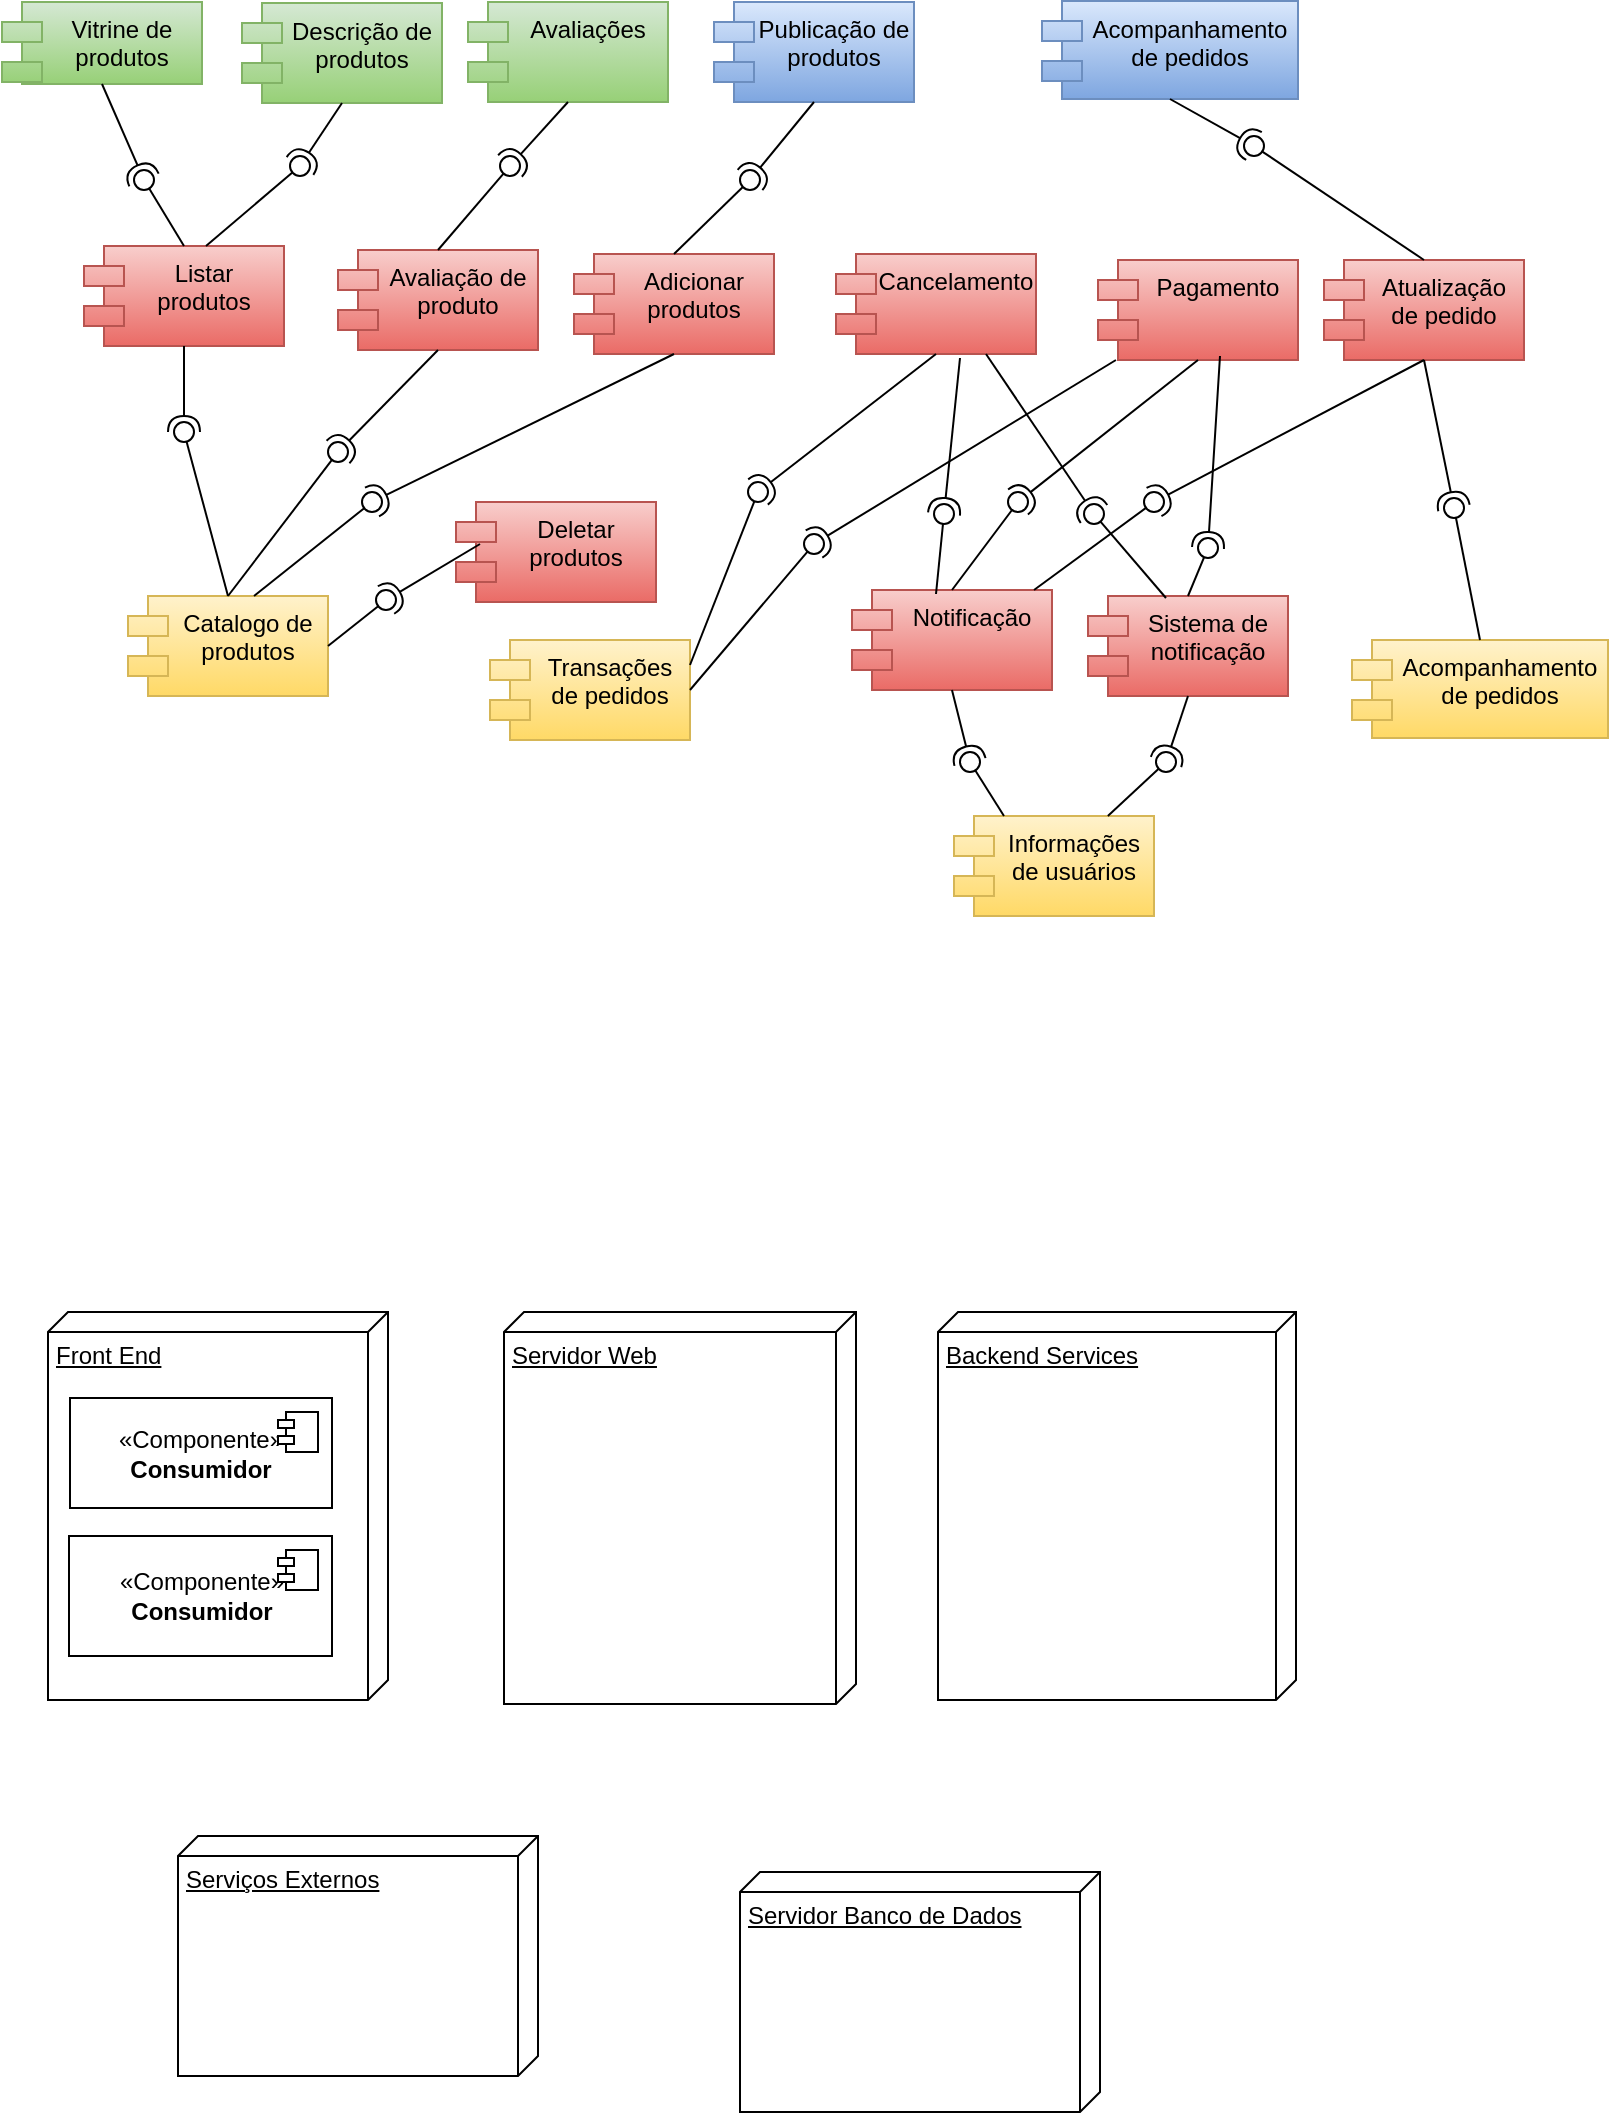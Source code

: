<mxfile version="24.7.16">
  <diagram name="Página-1" id="Q1GDpHMXebuc5FLrC5qu">
    <mxGraphModel dx="1354" dy="1000" grid="0" gridSize="10" guides="1" tooltips="1" connect="1" arrows="1" fold="1" page="0" pageScale="1" pageWidth="827" pageHeight="1169" math="0" shadow="0">
      <root>
        <mxCell id="0" />
        <mxCell id="1" parent="0" />
        <mxCell id="FEOklc6rQLizEAP5TzJY-3" value="Vitrine de produtos" style="shape=module;align=left;spacingLeft=20;align=center;verticalAlign=top;whiteSpace=wrap;html=1;fillColor=#d5e8d4;strokeColor=#82b366;gradientColor=#97d077;" parent="1" vertex="1">
          <mxGeometry x="-263" y="-15" width="100" height="41" as="geometry" />
        </mxCell>
        <mxCell id="FEOklc6rQLizEAP5TzJY-4" value="Descrição de produtos" style="shape=module;align=left;spacingLeft=20;align=center;verticalAlign=top;whiteSpace=wrap;html=1;fillColor=#d5e8d4;strokeColor=#82b366;gradientColor=#97d077;" parent="1" vertex="1">
          <mxGeometry x="-143" y="-14.5" width="100" height="50" as="geometry" />
        </mxCell>
        <mxCell id="FEOklc6rQLizEAP5TzJY-5" value="Avaliações" style="shape=module;align=left;spacingLeft=20;align=center;verticalAlign=top;whiteSpace=wrap;html=1;fillColor=#d5e8d4;strokeColor=#82b366;gradientColor=#97d077;" parent="1" vertex="1">
          <mxGeometry x="-30" y="-15" width="100" height="50" as="geometry" />
        </mxCell>
        <mxCell id="FEOklc6rQLizEAP5TzJY-6" value="Publicação de produtos" style="shape=module;align=left;spacingLeft=20;align=center;verticalAlign=top;whiteSpace=wrap;html=1;fillColor=#dae8fc;gradientColor=#7ea6e0;strokeColor=#6c8ebf;" parent="1" vertex="1">
          <mxGeometry x="93" y="-15" width="100" height="50" as="geometry" />
        </mxCell>
        <mxCell id="FEOklc6rQLizEAP5TzJY-7" value="Acompanhamento de pedidos&lt;div&gt;&lt;br&gt;&lt;/div&gt;" style="shape=module;align=left;spacingLeft=20;align=center;verticalAlign=top;whiteSpace=wrap;html=1;fillColor=#dae8fc;gradientColor=#7ea6e0;strokeColor=#6c8ebf;" parent="1" vertex="1">
          <mxGeometry x="257" y="-15.5" width="128" height="49" as="geometry" />
        </mxCell>
        <mxCell id="FEOklc6rQLizEAP5TzJY-8" value="Pagamento" style="shape=module;align=left;spacingLeft=20;align=center;verticalAlign=top;whiteSpace=wrap;html=1;fillColor=#f8cecc;gradientColor=#ea6b66;strokeColor=#b85450;" parent="1" vertex="1">
          <mxGeometry x="285" y="114" width="100" height="50" as="geometry" />
        </mxCell>
        <mxCell id="FEOklc6rQLizEAP5TzJY-9" value="Notificação" style="shape=module;align=left;spacingLeft=20;align=center;verticalAlign=top;whiteSpace=wrap;html=1;fillColor=#f8cecc;gradientColor=#ea6b66;strokeColor=#b85450;" parent="1" vertex="1">
          <mxGeometry x="162" y="279" width="100" height="50" as="geometry" />
        </mxCell>
        <mxCell id="FEOklc6rQLizEAP5TzJY-10" value="Cancelamento" style="shape=module;align=left;spacingLeft=20;align=center;verticalAlign=top;whiteSpace=wrap;html=1;fillColor=#f8cecc;gradientColor=#ea6b66;strokeColor=#b85450;" parent="1" vertex="1">
          <mxGeometry x="154" y="111" width="100" height="50" as="geometry" />
        </mxCell>
        <mxCell id="FEOklc6rQLizEAP5TzJY-11" value="Adicionar produtos" style="shape=module;align=left;spacingLeft=20;align=center;verticalAlign=top;whiteSpace=wrap;html=1;fillColor=#f8cecc;gradientColor=#ea6b66;strokeColor=#b85450;" parent="1" vertex="1">
          <mxGeometry x="23" y="111" width="100" height="50" as="geometry" />
        </mxCell>
        <mxCell id="FEOklc6rQLizEAP5TzJY-12" value="Listar produtos" style="shape=module;align=left;spacingLeft=20;align=center;verticalAlign=top;whiteSpace=wrap;html=1;fillColor=#f8cecc;gradientColor=#ea6b66;strokeColor=#b85450;" parent="1" vertex="1">
          <mxGeometry x="-222" y="107" width="100" height="50" as="geometry" />
        </mxCell>
        <mxCell id="FEOklc6rQLizEAP5TzJY-13" value="Deletar produtos" style="shape=module;align=left;spacingLeft=20;align=center;verticalAlign=top;whiteSpace=wrap;html=1;fillColor=#f8cecc;gradientColor=#ea6b66;strokeColor=#b85450;" parent="1" vertex="1">
          <mxGeometry x="-36" y="235" width="100" height="50" as="geometry" />
        </mxCell>
        <mxCell id="FEOklc6rQLizEAP5TzJY-16" value="Atualização de pedido" style="shape=module;align=left;spacingLeft=20;align=center;verticalAlign=top;whiteSpace=wrap;html=1;fillColor=#f8cecc;gradientColor=#ea6b66;strokeColor=#b85450;" parent="1" vertex="1">
          <mxGeometry x="398" y="114" width="100" height="50" as="geometry" />
        </mxCell>
        <mxCell id="FEOklc6rQLizEAP5TzJY-17" value="Avaliação de produto" style="shape=module;align=left;spacingLeft=20;align=center;verticalAlign=top;whiteSpace=wrap;html=1;fillColor=#f8cecc;gradientColor=#ea6b66;strokeColor=#b85450;" parent="1" vertex="1">
          <mxGeometry x="-95" y="109" width="100" height="50" as="geometry" />
        </mxCell>
        <mxCell id="FEOklc6rQLizEAP5TzJY-18" value="Sistema de notificação" style="shape=module;align=left;spacingLeft=20;align=center;verticalAlign=top;whiteSpace=wrap;html=1;fillColor=#f8cecc;gradientColor=#ea6b66;strokeColor=#b85450;" parent="1" vertex="1">
          <mxGeometry x="280" y="282" width="100" height="50" as="geometry" />
        </mxCell>
        <mxCell id="FEOklc6rQLizEAP5TzJY-19" value="Catalogo de produtos" style="shape=module;align=left;spacingLeft=20;align=center;verticalAlign=top;whiteSpace=wrap;html=1;fillColor=#fff2cc;gradientColor=#ffd966;strokeColor=#d6b656;" parent="1" vertex="1">
          <mxGeometry x="-200" y="282" width="100" height="50" as="geometry" />
        </mxCell>
        <mxCell id="FEOklc6rQLizEAP5TzJY-20" value="Informações de usuários" style="shape=module;align=left;spacingLeft=20;align=center;verticalAlign=top;whiteSpace=wrap;html=1;fillColor=#fff2cc;gradientColor=#ffd966;strokeColor=#d6b656;" parent="1" vertex="1">
          <mxGeometry x="213" y="392" width="100" height="50" as="geometry" />
        </mxCell>
        <mxCell id="FEOklc6rQLizEAP5TzJY-21" value="Transações de pedidos" style="shape=module;align=left;spacingLeft=20;align=center;verticalAlign=top;whiteSpace=wrap;html=1;fillColor=#fff2cc;gradientColor=#ffd966;strokeColor=#d6b656;" parent="1" vertex="1">
          <mxGeometry x="-19" y="304" width="100" height="50" as="geometry" />
        </mxCell>
        <mxCell id="FEOklc6rQLizEAP5TzJY-39" value="" style="rounded=0;orthogonalLoop=1;jettySize=auto;html=1;endArrow=halfCircle;endFill=0;endSize=6;strokeWidth=1;sketch=0;exitX=0.5;exitY=1;exitDx=0;exitDy=0;" parent="1" source="FEOklc6rQLizEAP5TzJY-3" target="FEOklc6rQLizEAP5TzJY-41" edge="1">
          <mxGeometry relative="1" as="geometry">
            <mxPoint x="-141" y="72" as="sourcePoint" />
          </mxGeometry>
        </mxCell>
        <mxCell id="FEOklc6rQLizEAP5TzJY-40" value="" style="rounded=0;orthogonalLoop=1;jettySize=auto;html=1;endArrow=oval;endFill=0;sketch=0;sourcePerimeterSpacing=0;targetPerimeterSpacing=0;endSize=10;exitX=0.5;exitY=0;exitDx=0;exitDy=0;" parent="1" source="FEOklc6rQLizEAP5TzJY-12" target="FEOklc6rQLizEAP5TzJY-41" edge="1">
          <mxGeometry relative="1" as="geometry">
            <mxPoint x="-181" y="72" as="sourcePoint" />
          </mxGeometry>
        </mxCell>
        <mxCell id="FEOklc6rQLizEAP5TzJY-41" value="" style="ellipse;whiteSpace=wrap;html=1;align=center;aspect=fixed;fillColor=none;strokeColor=none;resizable=0;perimeter=centerPerimeter;rotatable=0;allowArrows=0;points=[];outlineConnect=1;" parent="1" vertex="1">
          <mxGeometry x="-197" y="69" width="10" height="10" as="geometry" />
        </mxCell>
        <mxCell id="FEOklc6rQLizEAP5TzJY-42" value="" style="rounded=0;orthogonalLoop=1;jettySize=auto;html=1;endArrow=halfCircle;endFill=0;endSize=6;strokeWidth=1;sketch=0;exitX=0.5;exitY=1;exitDx=0;exitDy=0;" parent="1" source="FEOklc6rQLizEAP5TzJY-4" target="FEOklc6rQLizEAP5TzJY-44" edge="1">
          <mxGeometry relative="1" as="geometry">
            <mxPoint x="-67" y="94" as="sourcePoint" />
          </mxGeometry>
        </mxCell>
        <mxCell id="FEOklc6rQLizEAP5TzJY-43" value="" style="rounded=0;orthogonalLoop=1;jettySize=auto;html=1;endArrow=oval;endFill=0;sketch=0;sourcePerimeterSpacing=0;targetPerimeterSpacing=0;endSize=10;exitX=0.61;exitY=0;exitDx=0;exitDy=0;exitPerimeter=0;" parent="1" target="FEOklc6rQLizEAP5TzJY-44" edge="1" source="FEOklc6rQLizEAP5TzJY-12">
          <mxGeometry relative="1" as="geometry">
            <mxPoint x="-163" y="121" as="sourcePoint" />
          </mxGeometry>
        </mxCell>
        <mxCell id="FEOklc6rQLizEAP5TzJY-44" value="" style="ellipse;whiteSpace=wrap;html=1;align=center;aspect=fixed;fillColor=none;strokeColor=none;resizable=0;perimeter=centerPerimeter;rotatable=0;allowArrows=0;points=[];outlineConnect=1;" parent="1" vertex="1">
          <mxGeometry x="-119" y="62" width="10" height="10" as="geometry" />
        </mxCell>
        <mxCell id="FEOklc6rQLizEAP5TzJY-45" value="" style="rounded=0;orthogonalLoop=1;jettySize=auto;html=1;endArrow=halfCircle;endFill=0;endSize=6;strokeWidth=1;sketch=0;exitX=0.5;exitY=1;exitDx=0;exitDy=0;" parent="1" source="FEOklc6rQLizEAP5TzJY-5" target="FEOklc6rQLizEAP5TzJY-47" edge="1">
          <mxGeometry relative="1" as="geometry">
            <mxPoint x="104" y="65" as="sourcePoint" />
          </mxGeometry>
        </mxCell>
        <mxCell id="FEOklc6rQLizEAP5TzJY-46" value="" style="rounded=0;orthogonalLoop=1;jettySize=auto;html=1;endArrow=oval;endFill=0;sketch=0;sourcePerimeterSpacing=0;targetPerimeterSpacing=0;endSize=10;exitX=0.5;exitY=0;exitDx=0;exitDy=0;" parent="1" source="FEOklc6rQLizEAP5TzJY-17" target="FEOklc6rQLizEAP5TzJY-47" edge="1">
          <mxGeometry relative="1" as="geometry">
            <mxPoint x="64" y="65" as="sourcePoint" />
          </mxGeometry>
        </mxCell>
        <mxCell id="FEOklc6rQLizEAP5TzJY-47" value="" style="ellipse;whiteSpace=wrap;html=1;align=center;aspect=fixed;fillColor=none;strokeColor=none;resizable=0;perimeter=centerPerimeter;rotatable=0;allowArrows=0;points=[];outlineConnect=1;" parent="1" vertex="1">
          <mxGeometry x="-14" y="62" width="10" height="10" as="geometry" />
        </mxCell>
        <mxCell id="FEOklc6rQLizEAP5TzJY-48" value="" style="rounded=0;orthogonalLoop=1;jettySize=auto;html=1;endArrow=halfCircle;endFill=0;endSize=6;strokeWidth=1;sketch=0;exitX=0.5;exitY=1;exitDx=0;exitDy=0;" parent="1" source="FEOklc6rQLizEAP5TzJY-6" target="FEOklc6rQLizEAP5TzJY-50" edge="1">
          <mxGeometry relative="1" as="geometry">
            <mxPoint x="222" y="64.5" as="sourcePoint" />
          </mxGeometry>
        </mxCell>
        <mxCell id="FEOklc6rQLizEAP5TzJY-49" value="" style="rounded=0;orthogonalLoop=1;jettySize=auto;html=1;endArrow=oval;endFill=0;sketch=0;sourcePerimeterSpacing=0;targetPerimeterSpacing=0;endSize=10;exitX=0.5;exitY=0;exitDx=0;exitDy=0;" parent="1" source="FEOklc6rQLizEAP5TzJY-11" target="FEOklc6rQLizEAP5TzJY-50" edge="1">
          <mxGeometry relative="1" as="geometry">
            <mxPoint x="182" y="64.5" as="sourcePoint" />
          </mxGeometry>
        </mxCell>
        <mxCell id="FEOklc6rQLizEAP5TzJY-50" value="" style="ellipse;whiteSpace=wrap;html=1;align=center;aspect=fixed;fillColor=none;strokeColor=none;resizable=0;perimeter=centerPerimeter;rotatable=0;allowArrows=0;points=[];outlineConnect=1;" parent="1" vertex="1">
          <mxGeometry x="106" y="69" width="10" height="10" as="geometry" />
        </mxCell>
        <mxCell id="FEOklc6rQLizEAP5TzJY-54" value="" style="rounded=0;orthogonalLoop=1;jettySize=auto;html=1;endArrow=halfCircle;endFill=0;endSize=6;strokeWidth=1;sketch=0;exitX=0.5;exitY=1;exitDx=0;exitDy=0;" parent="1" source="FEOklc6rQLizEAP5TzJY-7" target="FEOklc6rQLizEAP5TzJY-56" edge="1">
          <mxGeometry relative="1" as="geometry">
            <mxPoint x="518" y="58" as="sourcePoint" />
          </mxGeometry>
        </mxCell>
        <mxCell id="FEOklc6rQLizEAP5TzJY-55" value="" style="rounded=0;orthogonalLoop=1;jettySize=auto;html=1;endArrow=oval;endFill=0;sketch=0;sourcePerimeterSpacing=0;targetPerimeterSpacing=0;endSize=10;exitX=0.5;exitY=0;exitDx=0;exitDy=0;" parent="1" source="FEOklc6rQLizEAP5TzJY-16" target="FEOklc6rQLizEAP5TzJY-56" edge="1">
          <mxGeometry relative="1" as="geometry">
            <mxPoint x="478" y="58" as="sourcePoint" />
          </mxGeometry>
        </mxCell>
        <mxCell id="FEOklc6rQLizEAP5TzJY-56" value="" style="ellipse;whiteSpace=wrap;html=1;align=center;aspect=fixed;fillColor=none;strokeColor=none;resizable=0;perimeter=centerPerimeter;rotatable=0;allowArrows=0;points=[];outlineConnect=1;" parent="1" vertex="1">
          <mxGeometry x="358" y="52" width="10" height="10" as="geometry" />
        </mxCell>
        <mxCell id="FEOklc6rQLizEAP5TzJY-57" value="" style="rounded=0;orthogonalLoop=1;jettySize=auto;html=1;endArrow=halfCircle;endFill=0;endSize=6;strokeWidth=1;sketch=0;exitX=0.5;exitY=1;exitDx=0;exitDy=0;" parent="1" target="FEOklc6rQLizEAP5TzJY-59" edge="1" source="FEOklc6rQLizEAP5TzJY-12">
          <mxGeometry relative="1" as="geometry">
            <mxPoint x="-158" y="195" as="sourcePoint" />
          </mxGeometry>
        </mxCell>
        <mxCell id="FEOklc6rQLizEAP5TzJY-58" value="" style="rounded=0;orthogonalLoop=1;jettySize=auto;html=1;endArrow=oval;endFill=0;sketch=0;sourcePerimeterSpacing=0;targetPerimeterSpacing=0;endSize=10;exitX=0.5;exitY=0;exitDx=0;exitDy=0;" parent="1" source="FEOklc6rQLizEAP5TzJY-19" target="FEOklc6rQLizEAP5TzJY-59" edge="1">
          <mxGeometry relative="1" as="geometry">
            <mxPoint x="-169" y="236" as="sourcePoint" />
          </mxGeometry>
        </mxCell>
        <mxCell id="FEOklc6rQLizEAP5TzJY-59" value="" style="ellipse;whiteSpace=wrap;html=1;align=center;aspect=fixed;fillColor=none;strokeColor=none;resizable=0;perimeter=centerPerimeter;rotatable=0;allowArrows=0;points=[];outlineConnect=1;" parent="1" vertex="1">
          <mxGeometry x="-177" y="195" width="10" height="10" as="geometry" />
        </mxCell>
        <mxCell id="FEOklc6rQLizEAP5TzJY-60" value="" style="rounded=0;orthogonalLoop=1;jettySize=auto;html=1;endArrow=halfCircle;endFill=0;endSize=6;strokeWidth=1;sketch=0;exitX=0.5;exitY=1;exitDx=0;exitDy=0;" parent="1" source="FEOklc6rQLizEAP5TzJY-11" target="FEOklc6rQLizEAP5TzJY-62" edge="1">
          <mxGeometry relative="1" as="geometry">
            <mxPoint x="213" y="215" as="sourcePoint" />
          </mxGeometry>
        </mxCell>
        <mxCell id="FEOklc6rQLizEAP5TzJY-61" value="" style="rounded=0;orthogonalLoop=1;jettySize=auto;html=1;endArrow=oval;endFill=0;sketch=0;sourcePerimeterSpacing=0;targetPerimeterSpacing=0;endSize=10;exitX=0.63;exitY=0;exitDx=0;exitDy=0;exitPerimeter=0;" parent="1" source="FEOklc6rQLizEAP5TzJY-19" target="FEOklc6rQLizEAP5TzJY-62" edge="1">
          <mxGeometry relative="1" as="geometry">
            <mxPoint x="176" y="222" as="sourcePoint" />
          </mxGeometry>
        </mxCell>
        <mxCell id="FEOklc6rQLizEAP5TzJY-62" value="" style="ellipse;whiteSpace=wrap;html=1;align=center;aspect=fixed;fillColor=none;strokeColor=none;resizable=0;perimeter=centerPerimeter;rotatable=0;allowArrows=0;points=[];outlineConnect=1;" parent="1" vertex="1">
          <mxGeometry x="-83" y="230" width="10" height="10" as="geometry" />
        </mxCell>
        <mxCell id="FEOklc6rQLizEAP5TzJY-63" value="" style="rounded=0;orthogonalLoop=1;jettySize=auto;html=1;endArrow=halfCircle;endFill=0;endSize=6;strokeWidth=1;sketch=0;exitX=0.12;exitY=0.42;exitDx=0;exitDy=0;exitPerimeter=0;" parent="1" source="FEOklc6rQLizEAP5TzJY-13" target="FEOklc6rQLizEAP5TzJY-65" edge="1">
          <mxGeometry relative="1" as="geometry">
            <mxPoint x="216" y="222" as="sourcePoint" />
          </mxGeometry>
        </mxCell>
        <mxCell id="FEOklc6rQLizEAP5TzJY-64" value="" style="rounded=0;orthogonalLoop=1;jettySize=auto;html=1;endArrow=oval;endFill=0;sketch=0;sourcePerimeterSpacing=0;targetPerimeterSpacing=0;endSize=10;exitX=1;exitY=0.5;exitDx=0;exitDy=0;" parent="1" source="FEOklc6rQLizEAP5TzJY-19" target="FEOklc6rQLizEAP5TzJY-65" edge="1">
          <mxGeometry relative="1" as="geometry">
            <mxPoint x="176" y="222" as="sourcePoint" />
          </mxGeometry>
        </mxCell>
        <mxCell id="FEOklc6rQLizEAP5TzJY-65" value="" style="ellipse;whiteSpace=wrap;html=1;align=center;aspect=fixed;fillColor=none;strokeColor=none;resizable=0;perimeter=centerPerimeter;rotatable=0;allowArrows=0;points=[];outlineConnect=1;" parent="1" vertex="1">
          <mxGeometry x="-76" y="279" width="10" height="10" as="geometry" />
        </mxCell>
        <mxCell id="FEOklc6rQLizEAP5TzJY-66" value="" style="rounded=0;orthogonalLoop=1;jettySize=auto;html=1;endArrow=halfCircle;endFill=0;endSize=6;strokeWidth=1;sketch=0;" parent="1" source="FEOklc6rQLizEAP5TzJY-8" target="FEOklc6rQLizEAP5TzJY-68" edge="1">
          <mxGeometry relative="1" as="geometry">
            <mxPoint x="177" y="184" as="sourcePoint" />
          </mxGeometry>
        </mxCell>
        <mxCell id="FEOklc6rQLizEAP5TzJY-67" value="" style="rounded=0;orthogonalLoop=1;jettySize=auto;html=1;endArrow=oval;endFill=0;sketch=0;sourcePerimeterSpacing=0;targetPerimeterSpacing=0;endSize=10;exitX=1;exitY=0.5;exitDx=0;exitDy=0;" parent="1" source="FEOklc6rQLizEAP5TzJY-21" target="FEOklc6rQLizEAP5TzJY-68" edge="1">
          <mxGeometry relative="1" as="geometry">
            <mxPoint x="47" y="328" as="sourcePoint" />
          </mxGeometry>
        </mxCell>
        <mxCell id="FEOklc6rQLizEAP5TzJY-68" value="" style="ellipse;whiteSpace=wrap;html=1;align=center;aspect=fixed;fillColor=none;strokeColor=none;resizable=0;perimeter=centerPerimeter;rotatable=0;allowArrows=0;points=[];outlineConnect=1;" parent="1" vertex="1">
          <mxGeometry x="138" y="251" width="10" height="10" as="geometry" />
        </mxCell>
        <mxCell id="FEOklc6rQLizEAP5TzJY-69" value="" style="rounded=0;orthogonalLoop=1;jettySize=auto;html=1;endArrow=halfCircle;endFill=0;endSize=6;strokeWidth=1;sketch=0;exitX=0.5;exitY=1;exitDx=0;exitDy=0;" parent="1" source="FEOklc6rQLizEAP5TzJY-10" target="FEOklc6rQLizEAP5TzJY-71" edge="1">
          <mxGeometry relative="1" as="geometry">
            <mxPoint x="216" y="222" as="sourcePoint" />
          </mxGeometry>
        </mxCell>
        <mxCell id="FEOklc6rQLizEAP5TzJY-70" value="" style="rounded=0;orthogonalLoop=1;jettySize=auto;html=1;endArrow=oval;endFill=0;sketch=0;sourcePerimeterSpacing=0;targetPerimeterSpacing=0;endSize=10;exitX=1;exitY=0.25;exitDx=0;exitDy=0;" parent="1" source="FEOklc6rQLizEAP5TzJY-21" target="FEOklc6rQLizEAP5TzJY-71" edge="1">
          <mxGeometry relative="1" as="geometry">
            <mxPoint x="176" y="222" as="sourcePoint" />
          </mxGeometry>
        </mxCell>
        <mxCell id="FEOklc6rQLizEAP5TzJY-71" value="" style="ellipse;whiteSpace=wrap;html=1;align=center;aspect=fixed;fillColor=none;strokeColor=none;resizable=0;perimeter=centerPerimeter;rotatable=0;allowArrows=0;points=[];outlineConnect=1;" parent="1" vertex="1">
          <mxGeometry x="110" y="225" width="10" height="10" as="geometry" />
        </mxCell>
        <mxCell id="FEOklc6rQLizEAP5TzJY-72" value="" style="rounded=0;orthogonalLoop=1;jettySize=auto;html=1;endArrow=halfCircle;endFill=0;endSize=6;strokeWidth=1;sketch=0;exitX=0.5;exitY=1;exitDx=0;exitDy=0;" parent="1" source="FEOklc6rQLizEAP5TzJY-17" target="FEOklc6rQLizEAP5TzJY-74" edge="1">
          <mxGeometry relative="1" as="geometry">
            <mxPoint x="216" y="224" as="sourcePoint" />
          </mxGeometry>
        </mxCell>
        <mxCell id="FEOklc6rQLizEAP5TzJY-73" value="" style="rounded=0;orthogonalLoop=1;jettySize=auto;html=1;endArrow=oval;endFill=0;sketch=0;sourcePerimeterSpacing=0;targetPerimeterSpacing=0;endSize=10;exitX=0.5;exitY=0;exitDx=0;exitDy=0;" parent="1" source="FEOklc6rQLizEAP5TzJY-19" target="FEOklc6rQLizEAP5TzJY-74" edge="1">
          <mxGeometry relative="1" as="geometry">
            <mxPoint x="176" y="224" as="sourcePoint" />
          </mxGeometry>
        </mxCell>
        <mxCell id="FEOklc6rQLizEAP5TzJY-74" value="" style="ellipse;whiteSpace=wrap;html=1;align=center;aspect=fixed;fillColor=none;strokeColor=none;resizable=0;perimeter=centerPerimeter;rotatable=0;allowArrows=0;points=[];outlineConnect=1;" parent="1" vertex="1">
          <mxGeometry x="-100" y="205" width="10" height="10" as="geometry" />
        </mxCell>
        <mxCell id="FEOklc6rQLizEAP5TzJY-75" value="" style="rounded=0;orthogonalLoop=1;jettySize=auto;html=1;endArrow=halfCircle;endFill=0;endSize=6;strokeWidth=1;sketch=0;exitX=0.5;exitY=1;exitDx=0;exitDy=0;" parent="1" source="FEOklc6rQLizEAP5TzJY-18" target="FEOklc6rQLizEAP5TzJY-77" edge="1">
          <mxGeometry relative="1" as="geometry">
            <mxPoint x="216" y="224" as="sourcePoint" />
          </mxGeometry>
        </mxCell>
        <mxCell id="FEOklc6rQLizEAP5TzJY-76" value="" style="rounded=0;orthogonalLoop=1;jettySize=auto;html=1;endArrow=oval;endFill=0;sketch=0;sourcePerimeterSpacing=0;targetPerimeterSpacing=0;endSize=10;" parent="1" source="FEOklc6rQLizEAP5TzJY-20" target="FEOklc6rQLizEAP5TzJY-77" edge="1">
          <mxGeometry relative="1" as="geometry">
            <mxPoint x="176" y="224" as="sourcePoint" />
          </mxGeometry>
        </mxCell>
        <mxCell id="FEOklc6rQLizEAP5TzJY-77" value="" style="ellipse;whiteSpace=wrap;html=1;align=center;aspect=fixed;fillColor=none;strokeColor=none;resizable=0;perimeter=centerPerimeter;rotatable=0;allowArrows=0;points=[];outlineConnect=1;" parent="1" vertex="1">
          <mxGeometry x="314" y="360" width="10" height="10" as="geometry" />
        </mxCell>
        <mxCell id="FEOklc6rQLizEAP5TzJY-78" value="" style="rounded=0;orthogonalLoop=1;jettySize=auto;html=1;endArrow=halfCircle;endFill=0;endSize=6;strokeWidth=1;sketch=0;exitX=0.61;exitY=0.96;exitDx=0;exitDy=0;exitPerimeter=0;" parent="1" source="FEOklc6rQLizEAP5TzJY-8" target="FEOklc6rQLizEAP5TzJY-80" edge="1">
          <mxGeometry relative="1" as="geometry">
            <mxPoint x="216" y="224" as="sourcePoint" />
          </mxGeometry>
        </mxCell>
        <mxCell id="FEOklc6rQLizEAP5TzJY-79" value="" style="rounded=0;orthogonalLoop=1;jettySize=auto;html=1;endArrow=oval;endFill=0;sketch=0;sourcePerimeterSpacing=0;targetPerimeterSpacing=0;endSize=10;exitX=0.5;exitY=0;exitDx=0;exitDy=0;" parent="1" source="FEOklc6rQLizEAP5TzJY-18" target="FEOklc6rQLizEAP5TzJY-80" edge="1">
          <mxGeometry relative="1" as="geometry">
            <mxPoint x="176" y="224" as="sourcePoint" />
          </mxGeometry>
        </mxCell>
        <mxCell id="FEOklc6rQLizEAP5TzJY-80" value="" style="ellipse;whiteSpace=wrap;html=1;align=center;aspect=fixed;fillColor=none;strokeColor=none;resizable=0;perimeter=centerPerimeter;rotatable=0;allowArrows=0;points=[];outlineConnect=1;" parent="1" vertex="1">
          <mxGeometry x="335" y="253" width="10" height="10" as="geometry" />
        </mxCell>
        <mxCell id="FEOklc6rQLizEAP5TzJY-81" value="" style="rounded=0;orthogonalLoop=1;jettySize=auto;html=1;endArrow=halfCircle;endFill=0;endSize=6;strokeWidth=1;sketch=0;exitX=0.75;exitY=1;exitDx=0;exitDy=0;" parent="1" source="FEOklc6rQLizEAP5TzJY-10" target="FEOklc6rQLizEAP5TzJY-83" edge="1">
          <mxGeometry relative="1" as="geometry">
            <mxPoint x="216" y="224" as="sourcePoint" />
          </mxGeometry>
        </mxCell>
        <mxCell id="FEOklc6rQLizEAP5TzJY-82" value="" style="rounded=0;orthogonalLoop=1;jettySize=auto;html=1;endArrow=oval;endFill=0;sketch=0;sourcePerimeterSpacing=0;targetPerimeterSpacing=0;endSize=10;exitX=0.39;exitY=0.02;exitDx=0;exitDy=0;exitPerimeter=0;" parent="1" source="FEOklc6rQLizEAP5TzJY-18" target="FEOklc6rQLizEAP5TzJY-83" edge="1">
          <mxGeometry relative="1" as="geometry">
            <mxPoint x="176" y="224" as="sourcePoint" />
          </mxGeometry>
        </mxCell>
        <mxCell id="FEOklc6rQLizEAP5TzJY-83" value="" style="ellipse;whiteSpace=wrap;html=1;align=center;aspect=fixed;fillColor=none;strokeColor=none;resizable=0;perimeter=centerPerimeter;rotatable=0;allowArrows=0;points=[];outlineConnect=1;" parent="1" vertex="1">
          <mxGeometry x="278" y="236" width="10" height="10" as="geometry" />
        </mxCell>
        <mxCell id="FEOklc6rQLizEAP5TzJY-87" value="" style="rounded=0;orthogonalLoop=1;jettySize=auto;html=1;endArrow=halfCircle;endFill=0;endSize=6;strokeWidth=1;sketch=0;exitX=0.5;exitY=1;exitDx=0;exitDy=0;" parent="1" source="FEOklc6rQLizEAP5TzJY-9" target="FEOklc6rQLizEAP5TzJY-89" edge="1">
          <mxGeometry relative="1" as="geometry">
            <mxPoint x="110" y="253" as="sourcePoint" />
          </mxGeometry>
        </mxCell>
        <mxCell id="FEOklc6rQLizEAP5TzJY-88" value="" style="rounded=0;orthogonalLoop=1;jettySize=auto;html=1;endArrow=oval;endFill=0;sketch=0;sourcePerimeterSpacing=0;targetPerimeterSpacing=0;endSize=10;exitX=0.25;exitY=0;exitDx=0;exitDy=0;" parent="1" source="FEOklc6rQLizEAP5TzJY-20" target="FEOklc6rQLizEAP5TzJY-89" edge="1">
          <mxGeometry relative="1" as="geometry">
            <mxPoint x="70" y="253" as="sourcePoint" />
          </mxGeometry>
        </mxCell>
        <mxCell id="FEOklc6rQLizEAP5TzJY-89" value="" style="ellipse;whiteSpace=wrap;html=1;align=center;aspect=fixed;fillColor=none;strokeColor=none;resizable=0;perimeter=centerPerimeter;rotatable=0;allowArrows=0;points=[];outlineConnect=1;" parent="1" vertex="1">
          <mxGeometry x="216" y="360" width="10" height="10" as="geometry" />
        </mxCell>
        <mxCell id="FEOklc6rQLizEAP5TzJY-90" value="" style="rounded=0;orthogonalLoop=1;jettySize=auto;html=1;endArrow=halfCircle;endFill=0;endSize=6;strokeWidth=1;sketch=0;exitX=0.5;exitY=1;exitDx=0;exitDy=0;" parent="1" source="FEOklc6rQLizEAP5TzJY-8" target="FEOklc6rQLizEAP5TzJY-92" edge="1">
          <mxGeometry relative="1" as="geometry">
            <mxPoint x="110" y="253" as="sourcePoint" />
          </mxGeometry>
        </mxCell>
        <mxCell id="FEOklc6rQLizEAP5TzJY-91" value="" style="rounded=0;orthogonalLoop=1;jettySize=auto;html=1;endArrow=oval;endFill=0;sketch=0;sourcePerimeterSpacing=0;targetPerimeterSpacing=0;endSize=10;exitX=0.5;exitY=0;exitDx=0;exitDy=0;" parent="1" source="FEOklc6rQLizEAP5TzJY-9" target="FEOklc6rQLizEAP5TzJY-92" edge="1">
          <mxGeometry relative="1" as="geometry">
            <mxPoint x="70" y="253" as="sourcePoint" />
          </mxGeometry>
        </mxCell>
        <mxCell id="FEOklc6rQLizEAP5TzJY-92" value="" style="ellipse;whiteSpace=wrap;html=1;align=center;aspect=fixed;fillColor=none;strokeColor=none;resizable=0;perimeter=centerPerimeter;rotatable=0;allowArrows=0;points=[];outlineConnect=1;" parent="1" vertex="1">
          <mxGeometry x="240" y="230" width="10" height="10" as="geometry" />
        </mxCell>
        <mxCell id="-LfRWELSsx1RldstCh8m-2" value="Acompanhamento de pedidos&lt;div&gt;&lt;br&gt;&lt;/div&gt;" style="shape=module;align=left;spacingLeft=20;align=center;verticalAlign=top;whiteSpace=wrap;html=1;fillColor=#fff2cc;gradientColor=#ffd966;strokeColor=#d6b656;" vertex="1" parent="1">
          <mxGeometry x="412" y="304" width="128" height="49" as="geometry" />
        </mxCell>
        <mxCell id="-LfRWELSsx1RldstCh8m-3" value="" style="rounded=0;orthogonalLoop=1;jettySize=auto;html=1;endArrow=halfCircle;endFill=0;endSize=6;strokeWidth=1;sketch=0;exitX=0.5;exitY=1;exitDx=0;exitDy=0;" edge="1" target="-LfRWELSsx1RldstCh8m-5" parent="1" source="FEOklc6rQLizEAP5TzJY-16">
          <mxGeometry relative="1" as="geometry">
            <mxPoint x="127" y="263" as="sourcePoint" />
          </mxGeometry>
        </mxCell>
        <mxCell id="-LfRWELSsx1RldstCh8m-4" value="" style="rounded=0;orthogonalLoop=1;jettySize=auto;html=1;endArrow=oval;endFill=0;sketch=0;sourcePerimeterSpacing=0;targetPerimeterSpacing=0;endSize=10;exitX=0.5;exitY=0;exitDx=0;exitDy=0;" edge="1" target="-LfRWELSsx1RldstCh8m-5" parent="1" source="-LfRWELSsx1RldstCh8m-2">
          <mxGeometry relative="1" as="geometry">
            <mxPoint x="87" y="263" as="sourcePoint" />
          </mxGeometry>
        </mxCell>
        <mxCell id="-LfRWELSsx1RldstCh8m-5" value="" style="ellipse;whiteSpace=wrap;html=1;align=center;aspect=fixed;fillColor=none;strokeColor=none;resizable=0;perimeter=centerPerimeter;rotatable=0;allowArrows=0;points=[];outlineConnect=1;" vertex="1" parent="1">
          <mxGeometry x="458" y="233" width="10" height="10" as="geometry" />
        </mxCell>
        <mxCell id="-LfRWELSsx1RldstCh8m-6" value="" style="rounded=0;orthogonalLoop=1;jettySize=auto;html=1;endArrow=halfCircle;endFill=0;endSize=6;strokeWidth=1;sketch=0;exitX=0.62;exitY=1.04;exitDx=0;exitDy=0;exitPerimeter=0;" edge="1" target="-LfRWELSsx1RldstCh8m-8" parent="1" source="FEOklc6rQLizEAP5TzJY-10">
          <mxGeometry relative="1" as="geometry">
            <mxPoint x="127" y="163" as="sourcePoint" />
          </mxGeometry>
        </mxCell>
        <mxCell id="-LfRWELSsx1RldstCh8m-7" value="" style="rounded=0;orthogonalLoop=1;jettySize=auto;html=1;endArrow=oval;endFill=0;sketch=0;sourcePerimeterSpacing=0;targetPerimeterSpacing=0;endSize=10;exitX=0.42;exitY=0.04;exitDx=0;exitDy=0;exitPerimeter=0;" edge="1" target="-LfRWELSsx1RldstCh8m-8" parent="1" source="FEOklc6rQLizEAP5TzJY-9">
          <mxGeometry relative="1" as="geometry">
            <mxPoint x="87" y="163" as="sourcePoint" />
          </mxGeometry>
        </mxCell>
        <mxCell id="-LfRWELSsx1RldstCh8m-8" value="" style="ellipse;whiteSpace=wrap;html=1;align=center;aspect=fixed;fillColor=none;strokeColor=none;resizable=0;perimeter=centerPerimeter;rotatable=0;allowArrows=0;points=[];outlineConnect=1;" vertex="1" parent="1">
          <mxGeometry x="203" y="236" width="10" height="10" as="geometry" />
        </mxCell>
        <mxCell id="-LfRWELSsx1RldstCh8m-9" value="" style="rounded=0;orthogonalLoop=1;jettySize=auto;html=1;endArrow=halfCircle;endFill=0;endSize=6;strokeWidth=1;sketch=0;exitX=0.5;exitY=1;exitDx=0;exitDy=0;" edge="1" target="-LfRWELSsx1RldstCh8m-11" parent="1" source="FEOklc6rQLizEAP5TzJY-16">
          <mxGeometry relative="1" as="geometry">
            <mxPoint x="127" y="163" as="sourcePoint" />
          </mxGeometry>
        </mxCell>
        <mxCell id="-LfRWELSsx1RldstCh8m-10" value="" style="rounded=0;orthogonalLoop=1;jettySize=auto;html=1;endArrow=oval;endFill=0;sketch=0;sourcePerimeterSpacing=0;targetPerimeterSpacing=0;endSize=10;exitX=0.91;exitY=0;exitDx=0;exitDy=0;exitPerimeter=0;" edge="1" target="-LfRWELSsx1RldstCh8m-11" parent="1" source="FEOklc6rQLizEAP5TzJY-9">
          <mxGeometry relative="1" as="geometry">
            <mxPoint x="87" y="163" as="sourcePoint" />
          </mxGeometry>
        </mxCell>
        <mxCell id="-LfRWELSsx1RldstCh8m-11" value="" style="ellipse;whiteSpace=wrap;html=1;align=center;aspect=fixed;fillColor=none;strokeColor=none;resizable=0;perimeter=centerPerimeter;rotatable=0;allowArrows=0;points=[];outlineConnect=1;" vertex="1" parent="1">
          <mxGeometry x="308" y="230" width="10" height="10" as="geometry" />
        </mxCell>
        <mxCell id="-LfRWELSsx1RldstCh8m-14" value="Front End" style="verticalAlign=top;align=left;spacingTop=8;spacingLeft=2;spacingRight=12;shape=cube;size=10;direction=south;fontStyle=4;html=1;whiteSpace=wrap;" vertex="1" parent="1">
          <mxGeometry x="-240" y="640" width="170" height="194" as="geometry" />
        </mxCell>
        <mxCell id="-LfRWELSsx1RldstCh8m-15" value="Servidor Web" style="verticalAlign=top;align=left;spacingTop=8;spacingLeft=2;spacingRight=12;shape=cube;size=10;direction=south;fontStyle=4;html=1;whiteSpace=wrap;" vertex="1" parent="1">
          <mxGeometry x="-12" y="640" width="176" height="196" as="geometry" />
        </mxCell>
        <mxCell id="-LfRWELSsx1RldstCh8m-16" value="Backend Services&lt;div&gt;&lt;br&gt;&lt;/div&gt;" style="verticalAlign=top;align=left;spacingTop=8;spacingLeft=2;spacingRight=12;shape=cube;size=10;direction=south;fontStyle=4;html=1;whiteSpace=wrap;" vertex="1" parent="1">
          <mxGeometry x="205" y="640" width="179" height="194" as="geometry" />
        </mxCell>
        <mxCell id="-LfRWELSsx1RldstCh8m-17" value="Servidor Banco de Dados" style="verticalAlign=top;align=left;spacingTop=8;spacingLeft=2;spacingRight=12;shape=cube;size=10;direction=south;fontStyle=4;html=1;whiteSpace=wrap;" vertex="1" parent="1">
          <mxGeometry x="106" y="920" width="180" height="120" as="geometry" />
        </mxCell>
        <mxCell id="-LfRWELSsx1RldstCh8m-18" value="Serviços Externos" style="verticalAlign=top;align=left;spacingTop=8;spacingLeft=2;spacingRight=12;shape=cube;size=10;direction=south;fontStyle=4;html=1;whiteSpace=wrap;" vertex="1" parent="1">
          <mxGeometry x="-175" y="902" width="180" height="120" as="geometry" />
        </mxCell>
        <mxCell id="-LfRWELSsx1RldstCh8m-21" value="«Componente»&lt;br&gt;&lt;b&gt;Consumidor&lt;/b&gt;" style="html=1;dropTarget=0;whiteSpace=wrap;" vertex="1" parent="1">
          <mxGeometry x="-229" y="683" width="131" height="55" as="geometry" />
        </mxCell>
        <mxCell id="-LfRWELSsx1RldstCh8m-22" value="" style="shape=module;jettyWidth=8;jettyHeight=4;" vertex="1" parent="-LfRWELSsx1RldstCh8m-21">
          <mxGeometry x="1" width="20" height="20" relative="1" as="geometry">
            <mxPoint x="-27" y="7" as="offset" />
          </mxGeometry>
        </mxCell>
        <mxCell id="-LfRWELSsx1RldstCh8m-23" value="«Componente»&lt;br&gt;&lt;b&gt;Consumidor&lt;/b&gt;" style="html=1;dropTarget=0;whiteSpace=wrap;" vertex="1" parent="1">
          <mxGeometry x="-229.5" y="752" width="131.5" height="60" as="geometry" />
        </mxCell>
        <mxCell id="-LfRWELSsx1RldstCh8m-24" value="" style="shape=module;jettyWidth=8;jettyHeight=4;" vertex="1" parent="-LfRWELSsx1RldstCh8m-23">
          <mxGeometry x="1" width="20" height="20" relative="1" as="geometry">
            <mxPoint x="-27" y="7" as="offset" />
          </mxGeometry>
        </mxCell>
      </root>
    </mxGraphModel>
  </diagram>
</mxfile>
